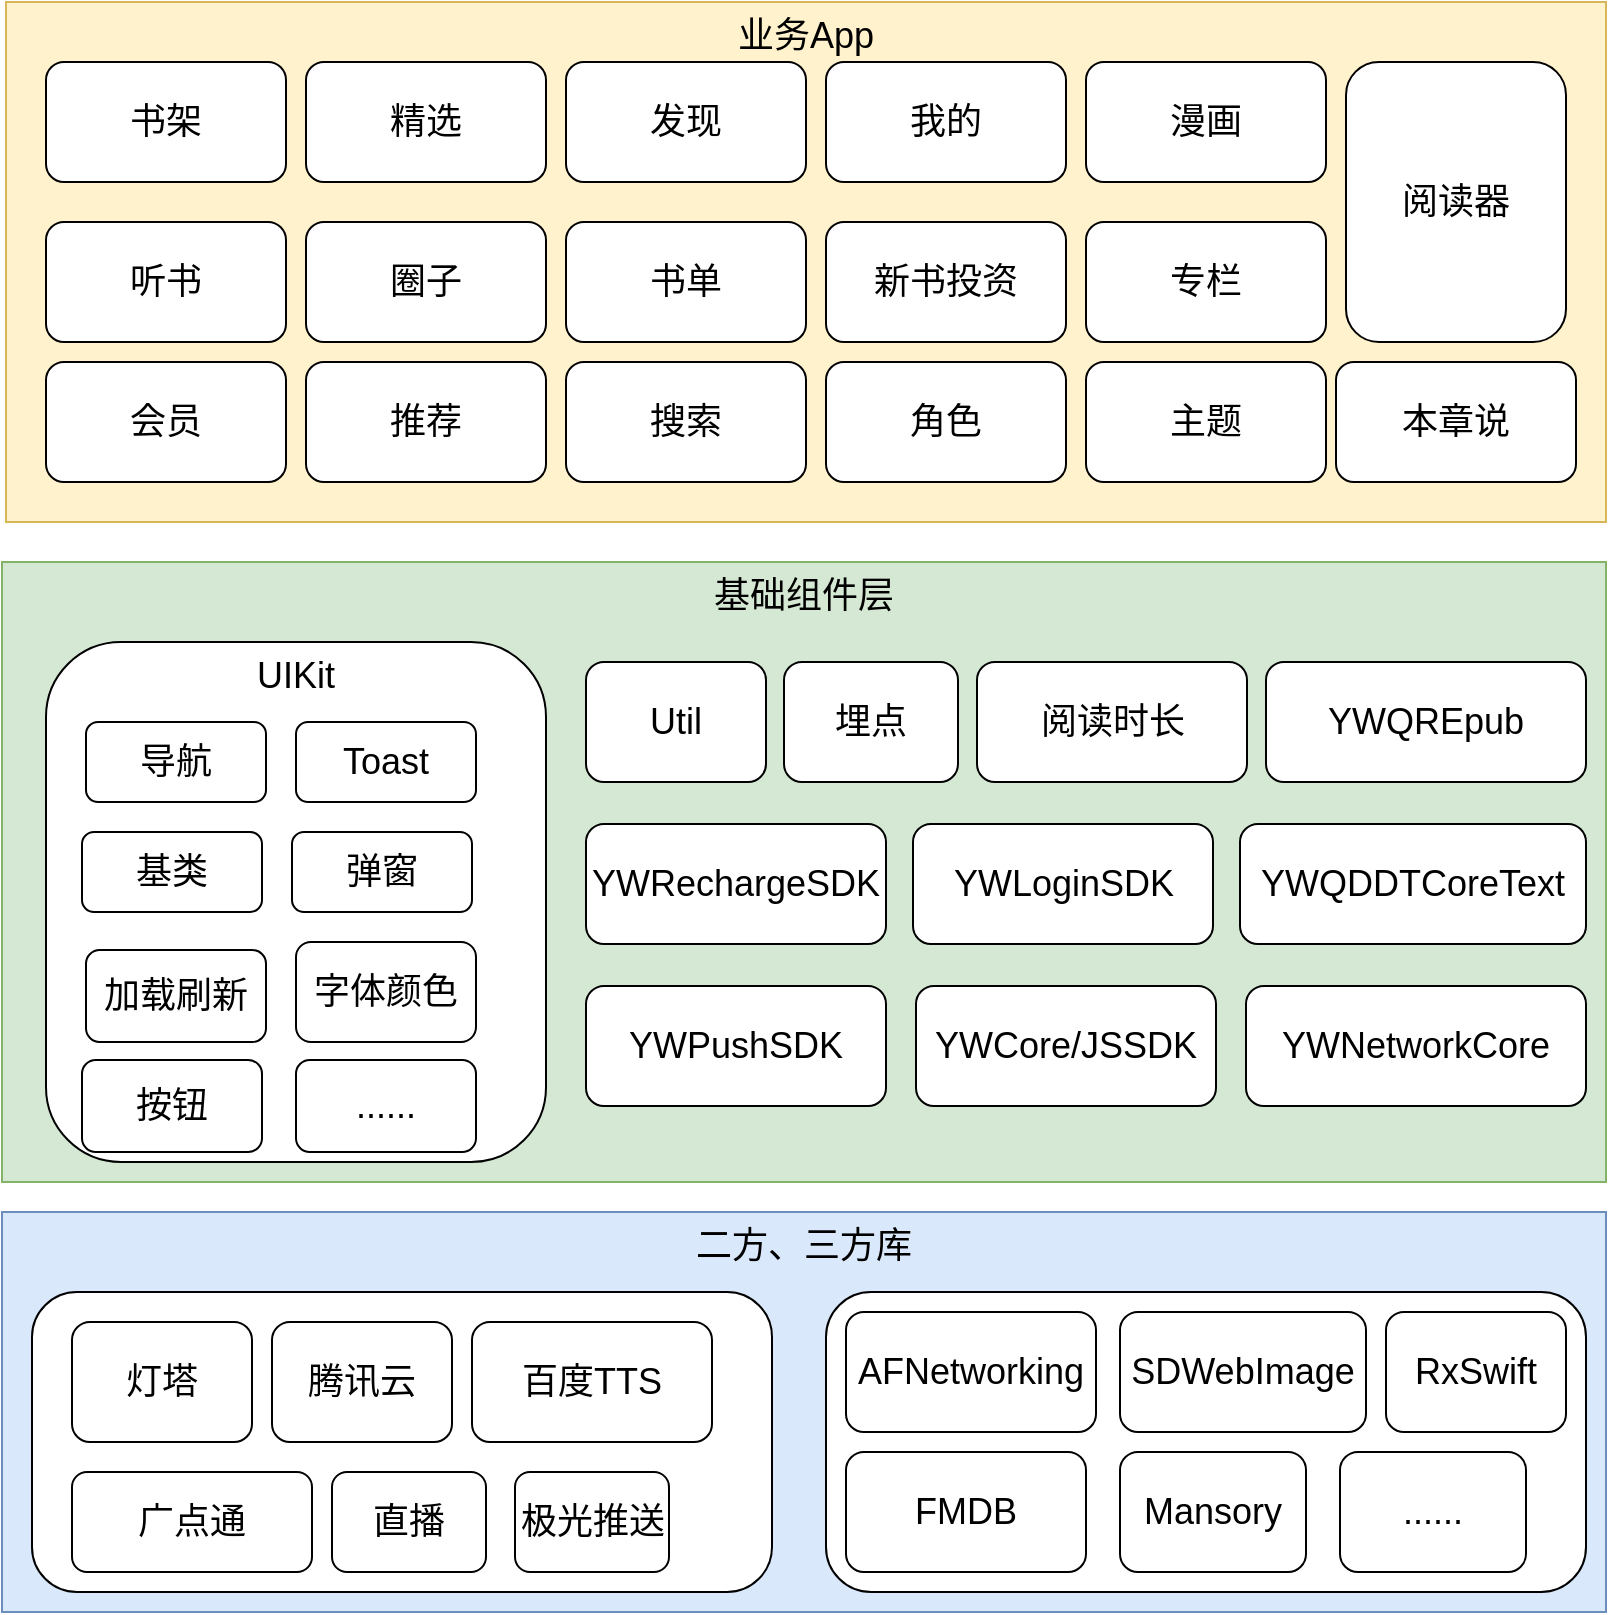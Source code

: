 <mxfile version="11.3.1" type="github" pages="1"><diagram id="_z-2XY3ILWUlxDCZTBPn" name="Page-1"><mxGraphModel dx="1686" dy="1047" grid="1" gridSize="10" guides="1" tooltips="1" connect="1" arrows="1" fold="1" page="1" pageScale="1" pageWidth="827" pageHeight="1169" math="0" shadow="0"><root><mxCell id="0"/><mxCell id="1" parent="0"/><mxCell id="ij_ieiiBmnDOjngqHt-9-2" value="业务App" style="rounded=0;whiteSpace=wrap;html=1;fontSize=18;verticalAlign=top;fillColor=#fff2cc;strokeColor=#d6b656;" vertex="1" parent="1"><mxGeometry x="20" y="20" width="800" height="260" as="geometry"/></mxCell><mxCell id="ij_ieiiBmnDOjngqHt-9-4" value="基础组件层" style="rounded=0;whiteSpace=wrap;html=1;fillColor=#d5e8d4;strokeColor=#82b366;fontSize=18;verticalAlign=top;" vertex="1" parent="1"><mxGeometry x="18" y="300" width="802" height="310" as="geometry"/></mxCell><mxCell id="ij_ieiiBmnDOjngqHt-9-5" value="二方、三方库" style="rounded=0;whiteSpace=wrap;html=1;fillColor=#dae8fc;strokeColor=#6c8ebf;verticalAlign=top;fontSize=18;" vertex="1" parent="1"><mxGeometry x="18" y="625" width="802" height="200" as="geometry"/></mxCell><mxCell id="ij_ieiiBmnDOjngqHt-9-6" value="书架" style="rounded=1;whiteSpace=wrap;html=1;fontSize=18;" vertex="1" parent="1"><mxGeometry x="40" y="50" width="120" height="60" as="geometry"/></mxCell><mxCell id="ij_ieiiBmnDOjngqHt-9-7" value="精选" style="rounded=1;whiteSpace=wrap;html=1;fontSize=18;" vertex="1" parent="1"><mxGeometry x="170" y="50" width="120" height="60" as="geometry"/></mxCell><mxCell id="ij_ieiiBmnDOjngqHt-9-8" value="发现" style="rounded=1;whiteSpace=wrap;html=1;fontSize=18;" vertex="1" parent="1"><mxGeometry x="300" y="50" width="120" height="60" as="geometry"/></mxCell><mxCell id="ij_ieiiBmnDOjngqHt-9-9" value="我的" style="rounded=1;whiteSpace=wrap;html=1;fontSize=18;" vertex="1" parent="1"><mxGeometry x="430" y="50" width="120" height="60" as="geometry"/></mxCell><mxCell id="ij_ieiiBmnDOjngqHt-9-10" value="漫画" style="rounded=1;whiteSpace=wrap;html=1;fontSize=18;" vertex="1" parent="1"><mxGeometry x="560" y="50" width="120" height="60" as="geometry"/></mxCell><mxCell id="ij_ieiiBmnDOjngqHt-9-11" value="听书" style="rounded=1;whiteSpace=wrap;html=1;fontSize=18;" vertex="1" parent="1"><mxGeometry x="40" y="130" width="120" height="60" as="geometry"/></mxCell><mxCell id="ij_ieiiBmnDOjngqHt-9-12" value="圈子" style="rounded=1;whiteSpace=wrap;html=1;fontSize=18;" vertex="1" parent="1"><mxGeometry x="170" y="130" width="120" height="60" as="geometry"/></mxCell><mxCell id="ij_ieiiBmnDOjngqHt-9-13" value="书单" style="rounded=1;whiteSpace=wrap;html=1;fontSize=18;" vertex="1" parent="1"><mxGeometry x="300" y="130" width="120" height="60" as="geometry"/></mxCell><mxCell id="ij_ieiiBmnDOjngqHt-9-14" value="新书投资" style="rounded=1;whiteSpace=wrap;html=1;fontSize=18;" vertex="1" parent="1"><mxGeometry x="430" y="130" width="120" height="60" as="geometry"/></mxCell><mxCell id="ij_ieiiBmnDOjngqHt-9-15" value="本章说" style="rounded=1;whiteSpace=wrap;html=1;fontSize=18;" vertex="1" parent="1"><mxGeometry x="685" y="200" width="120" height="60" as="geometry"/></mxCell><mxCell id="ij_ieiiBmnDOjngqHt-9-16" value="阅读器" style="rounded=1;whiteSpace=wrap;html=1;fontSize=18;" vertex="1" parent="1"><mxGeometry x="690" y="50" width="110" height="140" as="geometry"/></mxCell><mxCell id="ij_ieiiBmnDOjngqHt-9-17" value="会员" style="rounded=1;whiteSpace=wrap;html=1;fontSize=18;" vertex="1" parent="1"><mxGeometry x="40" y="200" width="120" height="60" as="geometry"/></mxCell><mxCell id="ij_ieiiBmnDOjngqHt-9-18" value="推荐" style="rounded=1;whiteSpace=wrap;html=1;fontSize=18;" vertex="1" parent="1"><mxGeometry x="170" y="200" width="120" height="60" as="geometry"/></mxCell><mxCell id="ij_ieiiBmnDOjngqHt-9-19" value="搜索" style="rounded=1;whiteSpace=wrap;html=1;fontSize=18;" vertex="1" parent="1"><mxGeometry x="300" y="200" width="120" height="60" as="geometry"/></mxCell><mxCell id="ij_ieiiBmnDOjngqHt-9-20" value="角色" style="rounded=1;whiteSpace=wrap;html=1;fontSize=18;" vertex="1" parent="1"><mxGeometry x="430" y="200" width="120" height="60" as="geometry"/></mxCell><mxCell id="ij_ieiiBmnDOjngqHt-9-21" value="主题" style="rounded=1;whiteSpace=wrap;html=1;fontSize=18;" vertex="1" parent="1"><mxGeometry x="560" y="200" width="120" height="60" as="geometry"/></mxCell><mxCell id="ij_ieiiBmnDOjngqHt-9-22" value="专栏" style="rounded=1;whiteSpace=wrap;html=1;fontSize=18;" vertex="1" parent="1"><mxGeometry x="560" y="130" width="120" height="60" as="geometry"/></mxCell><mxCell id="ij_ieiiBmnDOjngqHt-9-24" value="UIKit" style="rounded=1;whiteSpace=wrap;html=1;fontSize=18;verticalAlign=top;" vertex="1" parent="1"><mxGeometry x="40" y="340" width="250" height="260" as="geometry"/></mxCell><mxCell id="ij_ieiiBmnDOjngqHt-9-25" value="Util" style="rounded=1;whiteSpace=wrap;html=1;fontSize=18;" vertex="1" parent="1"><mxGeometry x="310" y="350" width="90" height="60" as="geometry"/></mxCell><mxCell id="ij_ieiiBmnDOjngqHt-9-26" value="埋点" style="rounded=1;whiteSpace=wrap;html=1;fontSize=18;" vertex="1" parent="1"><mxGeometry x="409" y="350" width="87" height="60" as="geometry"/></mxCell><mxCell id="ij_ieiiBmnDOjngqHt-9-27" value="阅读时长" style="rounded=1;whiteSpace=wrap;html=1;fontSize=18;" vertex="1" parent="1"><mxGeometry x="505.5" y="350" width="135" height="60" as="geometry"/></mxCell><mxCell id="ij_ieiiBmnDOjngqHt-9-28" value="YWQREpub" style="rounded=1;whiteSpace=wrap;html=1;fontSize=18;" vertex="1" parent="1"><mxGeometry x="650" y="350" width="160" height="60" as="geometry"/></mxCell><mxCell id="ij_ieiiBmnDOjngqHt-9-29" value="YWRechargeSDK" style="rounded=1;whiteSpace=wrap;html=1;fontSize=18;" vertex="1" parent="1"><mxGeometry x="310" y="431" width="150" height="60" as="geometry"/></mxCell><mxCell id="ij_ieiiBmnDOjngqHt-9-30" value="YWLoginSDK" style="rounded=1;whiteSpace=wrap;html=1;fontSize=18;" vertex="1" parent="1"><mxGeometry x="473.5" y="431" width="150" height="60" as="geometry"/></mxCell><mxCell id="ij_ieiiBmnDOjngqHt-9-31" value="YWNetworkCore" style="rounded=1;whiteSpace=wrap;html=1;fontSize=18;" vertex="1" parent="1"><mxGeometry x="640" y="512" width="170" height="60" as="geometry"/></mxCell><mxCell id="ij_ieiiBmnDOjngqHt-9-32" value="YWPushSDK" style="rounded=1;whiteSpace=wrap;html=1;fontSize=18;" vertex="1" parent="1"><mxGeometry x="310" y="512" width="150" height="60" as="geometry"/></mxCell><mxCell id="ij_ieiiBmnDOjngqHt-9-34" value="导航" style="rounded=1;whiteSpace=wrap;html=1;fontSize=18;" vertex="1" parent="1"><mxGeometry x="60" y="380" width="90" height="40" as="geometry"/></mxCell><mxCell id="ij_ieiiBmnDOjngqHt-9-35" value="Toast" style="rounded=1;whiteSpace=wrap;html=1;fontSize=18;" vertex="1" parent="1"><mxGeometry x="165" y="380" width="90" height="40" as="geometry"/></mxCell><mxCell id="ij_ieiiBmnDOjngqHt-9-36" value="基类" style="rounded=1;whiteSpace=wrap;html=1;fontSize=18;" vertex="1" parent="1"><mxGeometry x="58" y="435" width="90" height="40" as="geometry"/></mxCell><mxCell id="ij_ieiiBmnDOjngqHt-9-37" value="弹窗" style="rounded=1;whiteSpace=wrap;html=1;fontSize=18;" vertex="1" parent="1"><mxGeometry x="163" y="435" width="90" height="40" as="geometry"/></mxCell><mxCell id="ij_ieiiBmnDOjngqHt-9-38" value="加载刷新" style="rounded=1;whiteSpace=wrap;html=1;fontSize=18;" vertex="1" parent="1"><mxGeometry x="60" y="494" width="90" height="46" as="geometry"/></mxCell><mxCell id="ij_ieiiBmnDOjngqHt-9-39" value="字体颜色" style="rounded=1;whiteSpace=wrap;html=1;fontSize=18;" vertex="1" parent="1"><mxGeometry x="165" y="490" width="90" height="50" as="geometry"/></mxCell><mxCell id="ij_ieiiBmnDOjngqHt-9-40" value="" style="rounded=1;whiteSpace=wrap;html=1;fontSize=18;" vertex="1" parent="1"><mxGeometry x="33" y="665" width="370" height="150" as="geometry"/></mxCell><mxCell id="ij_ieiiBmnDOjngqHt-9-41" value="" style="rounded=1;whiteSpace=wrap;html=1;fontSize=18;" vertex="1" parent="1"><mxGeometry x="430" y="665" width="380" height="150" as="geometry"/></mxCell><mxCell id="ij_ieiiBmnDOjngqHt-9-42" value="AFNetworking" style="rounded=1;whiteSpace=wrap;html=1;fontSize=18;" vertex="1" parent="1"><mxGeometry x="440" y="675" width="125" height="60" as="geometry"/></mxCell><mxCell id="ij_ieiiBmnDOjngqHt-9-43" value="SDWebImage" style="rounded=1;whiteSpace=wrap;html=1;fontSize=18;" vertex="1" parent="1"><mxGeometry x="577" y="675" width="123" height="60" as="geometry"/></mxCell><mxCell id="ij_ieiiBmnDOjngqHt-9-44" value="RxSwift" style="rounded=1;whiteSpace=wrap;html=1;fontSize=18;" vertex="1" parent="1"><mxGeometry x="710" y="675" width="90" height="60" as="geometry"/></mxCell><mxCell id="ij_ieiiBmnDOjngqHt-9-45" value="FMDB" style="rounded=1;whiteSpace=wrap;html=1;fontSize=18;" vertex="1" parent="1"><mxGeometry x="440" y="745" width="120" height="60" as="geometry"/></mxCell><mxCell id="ij_ieiiBmnDOjngqHt-9-47" value="Mansory" style="rounded=1;whiteSpace=wrap;html=1;fontSize=18;" vertex="1" parent="1"><mxGeometry x="577" y="745" width="93" height="60" as="geometry"/></mxCell><mxCell id="ij_ieiiBmnDOjngqHt-9-48" value="灯塔" style="rounded=1;whiteSpace=wrap;html=1;fontSize=18;" vertex="1" parent="1"><mxGeometry x="53" y="680" width="90" height="60" as="geometry"/></mxCell><mxCell id="ij_ieiiBmnDOjngqHt-9-49" value="腾讯云" style="rounded=1;whiteSpace=wrap;html=1;fontSize=18;" vertex="1" parent="1"><mxGeometry x="153" y="680" width="90" height="60" as="geometry"/></mxCell><mxCell id="ij_ieiiBmnDOjngqHt-9-50" value="广点通" style="rounded=1;whiteSpace=wrap;html=1;fontSize=18;" vertex="1" parent="1"><mxGeometry x="53" y="755" width="120" height="50" as="geometry"/></mxCell><mxCell id="ij_ieiiBmnDOjngqHt-9-51" value="直播" style="rounded=1;whiteSpace=wrap;html=1;fontSize=18;" vertex="1" parent="1"><mxGeometry x="183" y="755" width="77" height="50" as="geometry"/></mxCell><mxCell id="ij_ieiiBmnDOjngqHt-9-52" value="百度TTS" style="rounded=1;whiteSpace=wrap;html=1;fontSize=18;" vertex="1" parent="1"><mxGeometry x="253" y="680" width="120" height="60" as="geometry"/></mxCell><mxCell id="ij_ieiiBmnDOjngqHt-9-53" value="YWCore/JSSDK" style="rounded=1;whiteSpace=wrap;html=1;fontSize=18;" vertex="1" parent="1"><mxGeometry x="475" y="512" width="150" height="60" as="geometry"/></mxCell><mxCell id="ij_ieiiBmnDOjngqHt-9-54" value="YWQDDTCoreText" style="rounded=1;whiteSpace=wrap;html=1;fontSize=18;" vertex="1" parent="1"><mxGeometry x="637" y="431" width="173" height="60" as="geometry"/></mxCell><mxCell id="ij_ieiiBmnDOjngqHt-9-55" value="极光推送" style="rounded=1;whiteSpace=wrap;html=1;fontSize=18;" vertex="1" parent="1"><mxGeometry x="274.5" y="755" width="77" height="50" as="geometry"/></mxCell><mxCell id="ij_ieiiBmnDOjngqHt-9-56" value="......" style="rounded=1;whiteSpace=wrap;html=1;fontSize=18;" vertex="1" parent="1"><mxGeometry x="687" y="745" width="93" height="60" as="geometry"/></mxCell><mxCell id="ij_ieiiBmnDOjngqHt-9-57" value="按钮" style="rounded=1;whiteSpace=wrap;html=1;fontSize=18;" vertex="1" parent="1"><mxGeometry x="58" y="549" width="90" height="46" as="geometry"/></mxCell><mxCell id="ij_ieiiBmnDOjngqHt-9-58" value="......" style="rounded=1;whiteSpace=wrap;html=1;fontSize=18;" vertex="1" parent="1"><mxGeometry x="165" y="549" width="90" height="46" as="geometry"/></mxCell></root></mxGraphModel></diagram></mxfile>